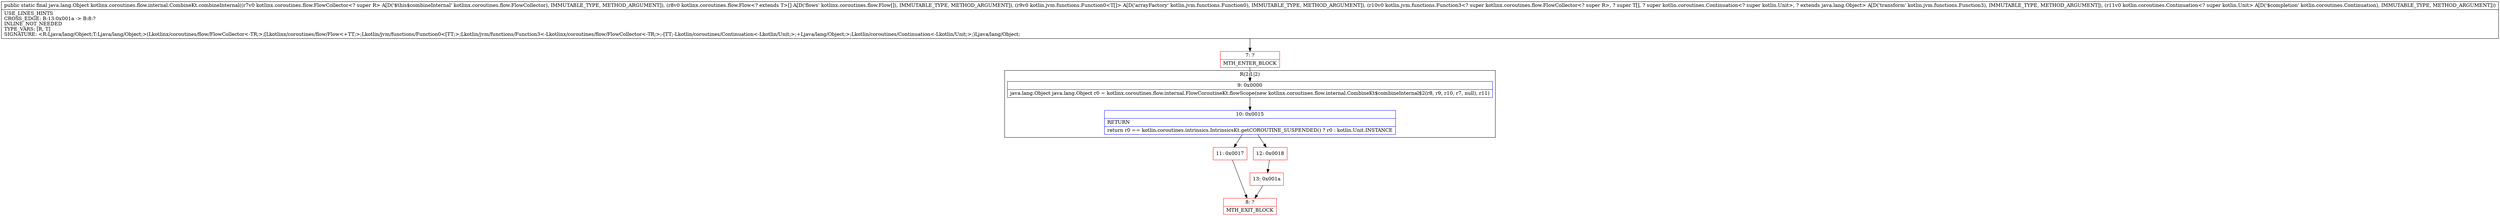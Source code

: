 digraph "CFG forkotlinx.coroutines.flow.internal.CombineKt.combineInternal(Lkotlinx\/coroutines\/flow\/FlowCollector;[Lkotlinx\/coroutines\/flow\/Flow;Lkotlin\/jvm\/functions\/Function0;Lkotlin\/jvm\/functions\/Function3;Lkotlin\/coroutines\/Continuation;)Ljava\/lang\/Object;" {
subgraph cluster_Region_91927492 {
label = "R(2:1|2)";
node [shape=record,color=blue];
Node_9 [shape=record,label="{9\:\ 0x0000|java.lang.Object java.lang.Object r0 = kotlinx.coroutines.flow.internal.FlowCoroutineKt.flowScope(new kotlinx.coroutines.flow.internal.CombineKt$combineInternal$2(r8, r9, r10, r7, null), r11)\l}"];
Node_10 [shape=record,label="{10\:\ 0x0015|RETURN\l|return r0 == kotlin.coroutines.intrinsics.IntrinsicsKt.getCOROUTINE_SUSPENDED() ? r0 : kotlin.Unit.INSTANCE\l}"];
}
Node_7 [shape=record,color=red,label="{7\:\ ?|MTH_ENTER_BLOCK\l}"];
Node_11 [shape=record,color=red,label="{11\:\ 0x0017}"];
Node_8 [shape=record,color=red,label="{8\:\ ?|MTH_EXIT_BLOCK\l}"];
Node_12 [shape=record,color=red,label="{12\:\ 0x0018}"];
Node_13 [shape=record,color=red,label="{13\:\ 0x001a}"];
MethodNode[shape=record,label="{public static final java.lang.Object kotlinx.coroutines.flow.internal.CombineKt.combineInternal((r7v0 kotlinx.coroutines.flow.FlowCollector\<? super R\> A[D('$this$combineInternal' kotlinx.coroutines.flow.FlowCollector), IMMUTABLE_TYPE, METHOD_ARGUMENT]), (r8v0 kotlinx.coroutines.flow.Flow\<? extends T\>[] A[D('flows' kotlinx.coroutines.flow.Flow[]), IMMUTABLE_TYPE, METHOD_ARGUMENT]), (r9v0 kotlin.jvm.functions.Function0\<T[]\> A[D('arrayFactory' kotlin.jvm.functions.Function0), IMMUTABLE_TYPE, METHOD_ARGUMENT]), (r10v0 kotlin.jvm.functions.Function3\<? super kotlinx.coroutines.flow.FlowCollector\<? super R\>, ? super T[], ? super kotlin.coroutines.Continuation\<? super kotlin.Unit\>, ? extends java.lang.Object\> A[D('transform' kotlin.jvm.functions.Function3), IMMUTABLE_TYPE, METHOD_ARGUMENT]), (r11v0 kotlin.coroutines.Continuation\<? super kotlin.Unit\> A[D('$completion' kotlin.coroutines.Continuation), IMMUTABLE_TYPE, METHOD_ARGUMENT]))  | USE_LINES_HINTS\lCROSS_EDGE: B:13:0x001a \-\> B:8:?\lINLINE_NOT_NEEDED\lTYPE_VARS: [R, T]\lSIGNATURE: \<R:Ljava\/lang\/Object;T:Ljava\/lang\/Object;\>(Lkotlinx\/coroutines\/flow\/FlowCollector\<\-TR;\>;[Lkotlinx\/coroutines\/flow\/Flow\<+TT;\>;Lkotlin\/jvm\/functions\/Function0\<[TT;\>;Lkotlin\/jvm\/functions\/Function3\<\-Lkotlinx\/coroutines\/flow\/FlowCollector\<\-TR;\>;\-[TT;\-Lkotlin\/coroutines\/Continuation\<\-Lkotlin\/Unit;\>;+Ljava\/lang\/Object;\>;Lkotlin\/coroutines\/Continuation\<\-Lkotlin\/Unit;\>;)Ljava\/lang\/Object;\l}"];
MethodNode -> Node_7;Node_9 -> Node_10;
Node_10 -> Node_11;
Node_10 -> Node_12;
Node_7 -> Node_9;
Node_11 -> Node_8;
Node_12 -> Node_13;
Node_13 -> Node_8;
}

